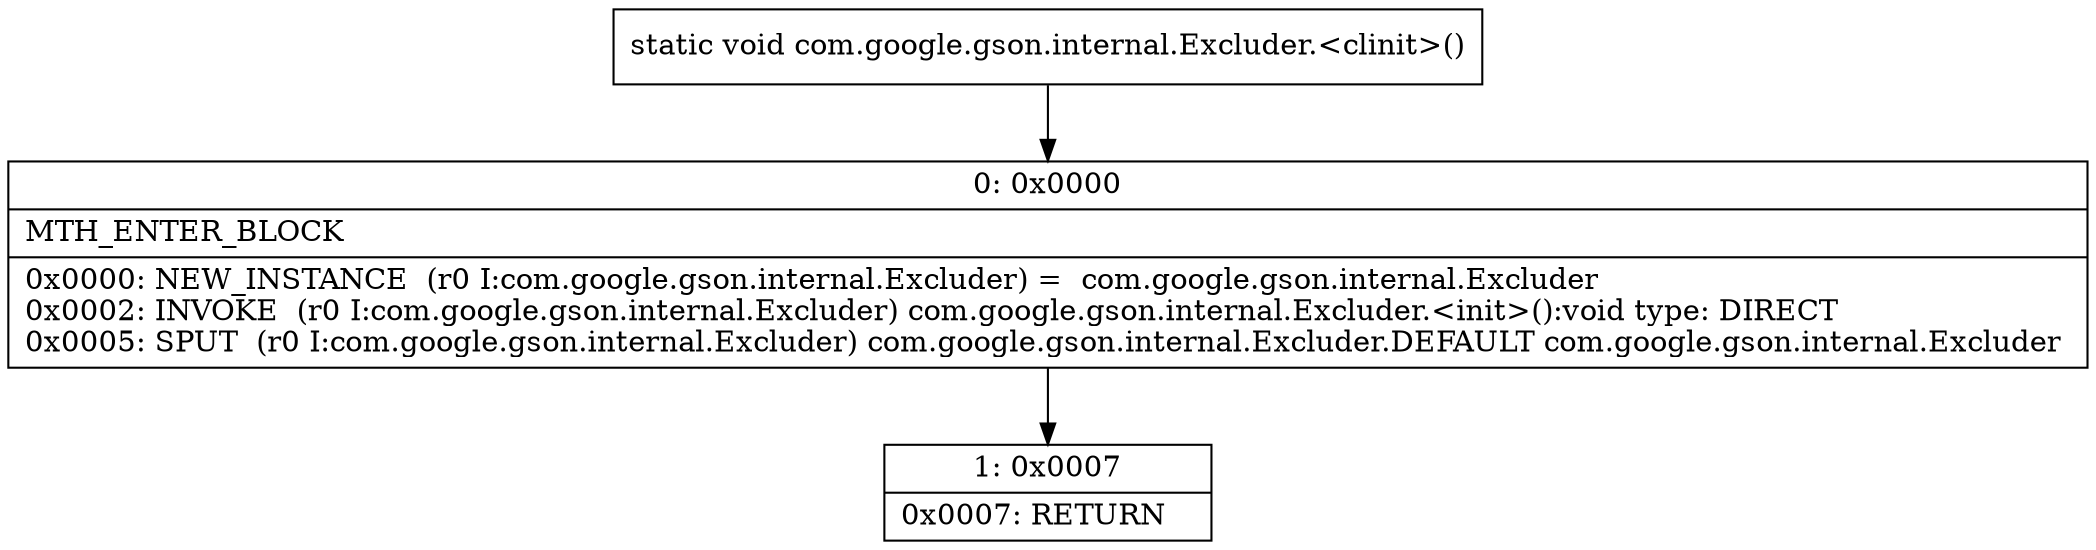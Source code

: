 digraph "CFG forcom.google.gson.internal.Excluder.\<clinit\>()V" {
Node_0 [shape=record,label="{0\:\ 0x0000|MTH_ENTER_BLOCK\l|0x0000: NEW_INSTANCE  (r0 I:com.google.gson.internal.Excluder) =  com.google.gson.internal.Excluder \l0x0002: INVOKE  (r0 I:com.google.gson.internal.Excluder) com.google.gson.internal.Excluder.\<init\>():void type: DIRECT \l0x0005: SPUT  (r0 I:com.google.gson.internal.Excluder) com.google.gson.internal.Excluder.DEFAULT com.google.gson.internal.Excluder \l}"];
Node_1 [shape=record,label="{1\:\ 0x0007|0x0007: RETURN   \l}"];
MethodNode[shape=record,label="{static void com.google.gson.internal.Excluder.\<clinit\>() }"];
MethodNode -> Node_0;
Node_0 -> Node_1;
}

